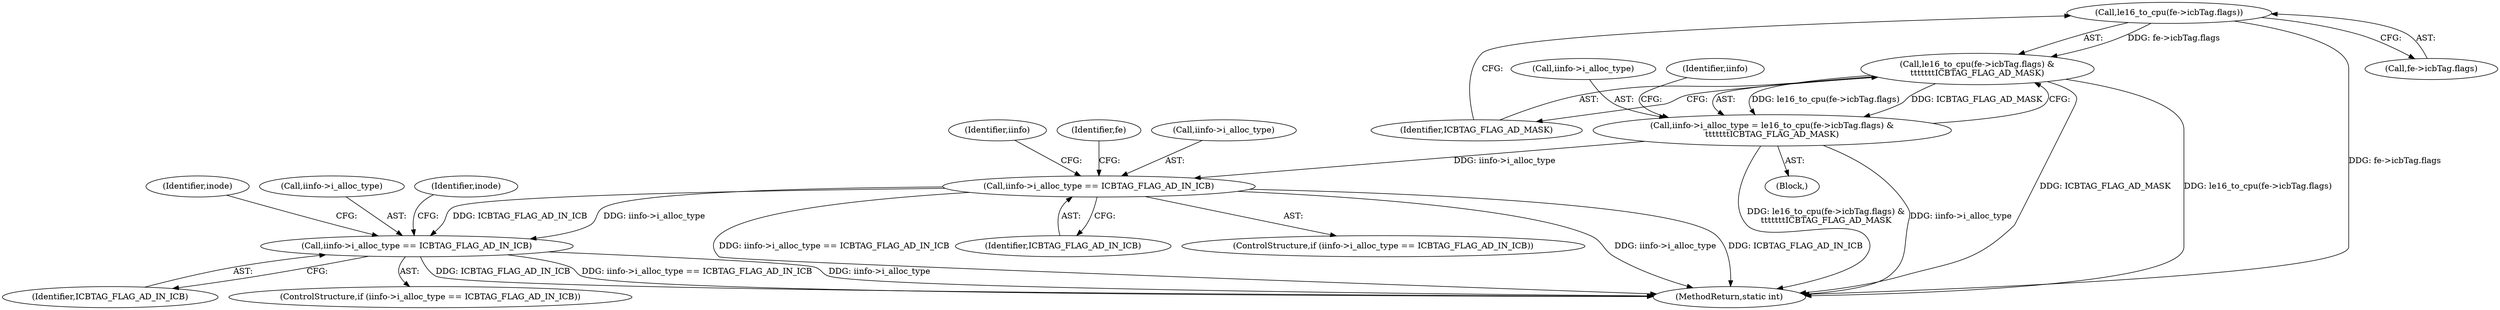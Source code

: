 digraph "0_linux_23b133bdc452aa441fcb9b82cbf6dd05cfd342d0@pointer" {
"1000374" [label="(Call,le16_to_cpu(fe->icbTag.flags))"];
"1000373" [label="(Call,le16_to_cpu(fe->icbTag.flags) &\n\t\t\t\t\t\t\tICBTAG_FLAG_AD_MASK)"];
"1000369" [label="(Call,iinfo->i_alloc_type = le16_to_cpu(fe->icbTag.flags) &\n\t\t\t\t\t\t\tICBTAG_FLAG_AD_MASK)"];
"1001002" [label="(Call,iinfo->i_alloc_type == ICBTAG_FLAG_AD_IN_ICB)"];
"1001060" [label="(Call,iinfo->i_alloc_type == ICBTAG_FLAG_AD_IN_ICB)"];
"1000370" [label="(Call,iinfo->i_alloc_type)"];
"1001006" [label="(Identifier,ICBTAG_FLAG_AD_IN_ICB)"];
"1000374" [label="(Call,le16_to_cpu(fe->icbTag.flags))"];
"1001059" [label="(ControlStructure,if (iinfo->i_alloc_type == ICBTAG_FLAG_AD_IN_ICB))"];
"1001003" [label="(Call,iinfo->i_alloc_type)"];
"1000373" [label="(Call,le16_to_cpu(fe->icbTag.flags) &\n\t\t\t\t\t\t\tICBTAG_FLAG_AD_MASK)"];
"1000380" [label="(Identifier,ICBTAG_FLAG_AD_MASK)"];
"1000111" [label="(Block,)"];
"1001060" [label="(Call,iinfo->i_alloc_type == ICBTAG_FLAG_AD_IN_ICB)"];
"1000369" [label="(Call,iinfo->i_alloc_type = le16_to_cpu(fe->icbTag.flags) &\n\t\t\t\t\t\t\tICBTAG_FLAG_AD_MASK)"];
"1001064" [label="(Identifier,ICBTAG_FLAG_AD_IN_ICB)"];
"1001011" [label="(Identifier,iinfo)"];
"1001231" [label="(MethodReturn,static int)"];
"1001001" [label="(ControlStructure,if (iinfo->i_alloc_type == ICBTAG_FLAG_AD_IN_ICB))"];
"1000375" [label="(Call,fe->icbTag.flags)"];
"1001077" [label="(Identifier,inode)"];
"1000383" [label="(Identifier,iinfo)"];
"1001030" [label="(Identifier,fe)"];
"1001068" [label="(Identifier,inode)"];
"1001002" [label="(Call,iinfo->i_alloc_type == ICBTAG_FLAG_AD_IN_ICB)"];
"1001061" [label="(Call,iinfo->i_alloc_type)"];
"1000374" -> "1000373"  [label="AST: "];
"1000374" -> "1000375"  [label="CFG: "];
"1000375" -> "1000374"  [label="AST: "];
"1000380" -> "1000374"  [label="CFG: "];
"1000374" -> "1001231"  [label="DDG: fe->icbTag.flags"];
"1000374" -> "1000373"  [label="DDG: fe->icbTag.flags"];
"1000373" -> "1000369"  [label="AST: "];
"1000373" -> "1000380"  [label="CFG: "];
"1000380" -> "1000373"  [label="AST: "];
"1000369" -> "1000373"  [label="CFG: "];
"1000373" -> "1001231"  [label="DDG: ICBTAG_FLAG_AD_MASK"];
"1000373" -> "1001231"  [label="DDG: le16_to_cpu(fe->icbTag.flags)"];
"1000373" -> "1000369"  [label="DDG: le16_to_cpu(fe->icbTag.flags)"];
"1000373" -> "1000369"  [label="DDG: ICBTAG_FLAG_AD_MASK"];
"1000369" -> "1000111"  [label="AST: "];
"1000370" -> "1000369"  [label="AST: "];
"1000383" -> "1000369"  [label="CFG: "];
"1000369" -> "1001231"  [label="DDG: iinfo->i_alloc_type"];
"1000369" -> "1001231"  [label="DDG: le16_to_cpu(fe->icbTag.flags) &\n\t\t\t\t\t\t\tICBTAG_FLAG_AD_MASK"];
"1000369" -> "1001002"  [label="DDG: iinfo->i_alloc_type"];
"1001002" -> "1001001"  [label="AST: "];
"1001002" -> "1001006"  [label="CFG: "];
"1001003" -> "1001002"  [label="AST: "];
"1001006" -> "1001002"  [label="AST: "];
"1001011" -> "1001002"  [label="CFG: "];
"1001030" -> "1001002"  [label="CFG: "];
"1001002" -> "1001231"  [label="DDG: iinfo->i_alloc_type"];
"1001002" -> "1001231"  [label="DDG: iinfo->i_alloc_type == ICBTAG_FLAG_AD_IN_ICB"];
"1001002" -> "1001231"  [label="DDG: ICBTAG_FLAG_AD_IN_ICB"];
"1001002" -> "1001060"  [label="DDG: iinfo->i_alloc_type"];
"1001002" -> "1001060"  [label="DDG: ICBTAG_FLAG_AD_IN_ICB"];
"1001060" -> "1001059"  [label="AST: "];
"1001060" -> "1001064"  [label="CFG: "];
"1001061" -> "1001060"  [label="AST: "];
"1001064" -> "1001060"  [label="AST: "];
"1001068" -> "1001060"  [label="CFG: "];
"1001077" -> "1001060"  [label="CFG: "];
"1001060" -> "1001231"  [label="DDG: iinfo->i_alloc_type"];
"1001060" -> "1001231"  [label="DDG: ICBTAG_FLAG_AD_IN_ICB"];
"1001060" -> "1001231"  [label="DDG: iinfo->i_alloc_type == ICBTAG_FLAG_AD_IN_ICB"];
}
